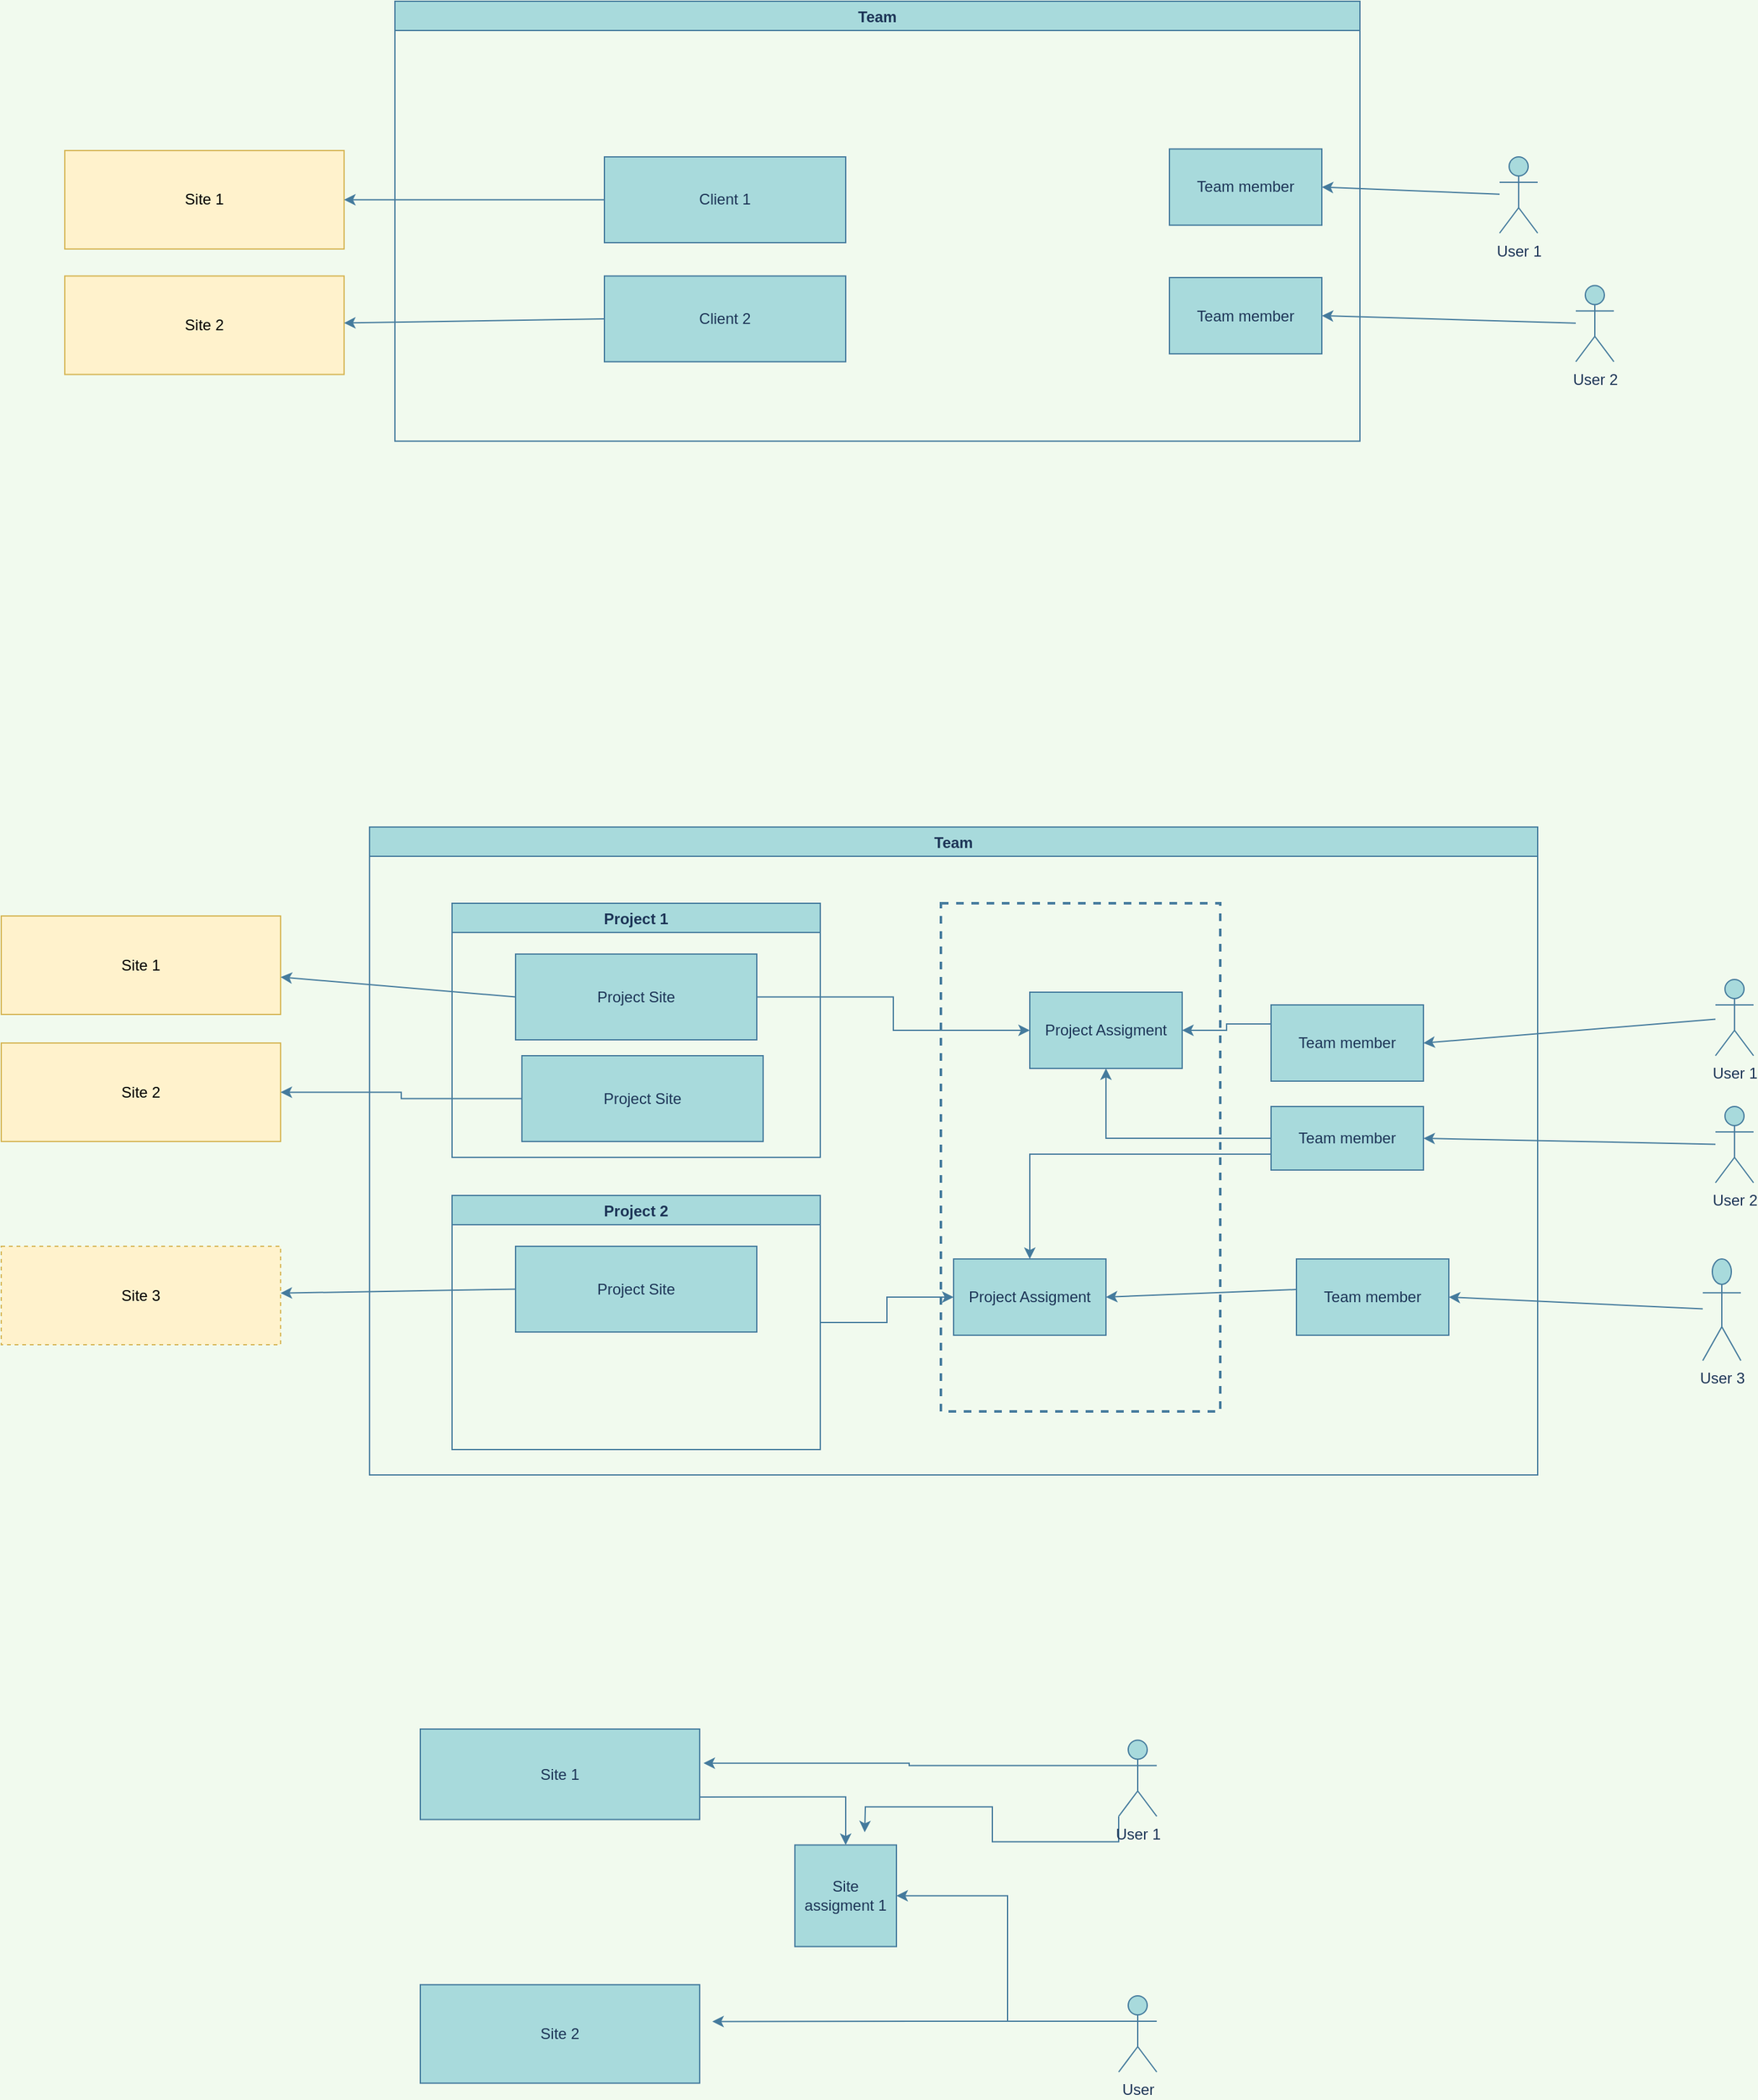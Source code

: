 <mxfile version="17.2.5" type="github">
  <diagram id="3vVKirpilA6g24LbScqC" name="Page-1">
    <mxGraphModel dx="2523" dy="2037" grid="1" gridSize="10" guides="1" tooltips="1" connect="1" arrows="1" fold="1" page="1" pageScale="1" pageWidth="850" pageHeight="1100" background="#F1FAEE" math="0" shadow="0">
      <root>
        <mxCell id="0" />
        <mxCell id="1" parent="0" />
        <mxCell id="0-7ryQPBKPl0MrNLd8Y_-3" value="Site 1" style="rounded=0;whiteSpace=wrap;html=1;fillColor=#fff2cc;strokeColor=#d6b656;" vertex="1" parent="1">
          <mxGeometry x="-600" y="130" width="220" height="77.5" as="geometry" />
        </mxCell>
        <mxCell id="0-7ryQPBKPl0MrNLd8Y_-18" style="edgeStyle=orthogonalEdgeStyle;rounded=0;orthogonalLoop=1;jettySize=auto;html=1;exitX=0;exitY=0.333;exitDx=0;exitDy=0;exitPerimeter=0;entryX=1.014;entryY=0.377;entryDx=0;entryDy=0;entryPerimeter=0;labelBackgroundColor=#F1FAEE;strokeColor=#457B9D;fontColor=#1D3557;" edge="1" parent="1" source="0-7ryQPBKPl0MrNLd8Y_-10" target="0-7ryQPBKPl0MrNLd8Y_-12">
          <mxGeometry relative="1" as="geometry" />
        </mxCell>
        <mxCell id="0-7ryQPBKPl0MrNLd8Y_-23" style="edgeStyle=orthogonalEdgeStyle;rounded=0;orthogonalLoop=1;jettySize=auto;html=1;exitX=0;exitY=1;exitDx=0;exitDy=0;exitPerimeter=0;labelBackgroundColor=#F1FAEE;strokeColor=#457B9D;fontColor=#1D3557;" edge="1" parent="1" source="0-7ryQPBKPl0MrNLd8Y_-10">
          <mxGeometry relative="1" as="geometry">
            <mxPoint x="80" y="851.25" as="targetPoint" />
          </mxGeometry>
        </mxCell>
        <mxCell id="0-7ryQPBKPl0MrNLd8Y_-10" value="User 1" style="shape=umlActor;verticalLabelPosition=bottom;verticalAlign=top;html=1;outlineConnect=0;fillColor=#A8DADC;strokeColor=#457B9D;fontColor=#1D3557;" vertex="1" parent="1">
          <mxGeometry x="280" y="778.75" width="30" height="60" as="geometry" />
        </mxCell>
        <mxCell id="0-7ryQPBKPl0MrNLd8Y_-22" style="edgeStyle=orthogonalEdgeStyle;rounded=0;orthogonalLoop=1;jettySize=auto;html=1;exitX=1;exitY=0.75;exitDx=0;exitDy=0;entryX=0.5;entryY=0;entryDx=0;entryDy=0;labelBackgroundColor=#F1FAEE;strokeColor=#457B9D;fontColor=#1D3557;" edge="1" parent="1" source="0-7ryQPBKPl0MrNLd8Y_-12" target="0-7ryQPBKPl0MrNLd8Y_-20">
          <mxGeometry relative="1" as="geometry" />
        </mxCell>
        <mxCell id="0-7ryQPBKPl0MrNLd8Y_-12" value="Site 1" style="rounded=0;whiteSpace=wrap;html=1;fillColor=#A8DADC;strokeColor=#457B9D;fontColor=#1D3557;" vertex="1" parent="1">
          <mxGeometry x="-270" y="770" width="220" height="71.25" as="geometry" />
        </mxCell>
        <mxCell id="0-7ryQPBKPl0MrNLd8Y_-19" style="edgeStyle=orthogonalEdgeStyle;rounded=0;orthogonalLoop=1;jettySize=auto;html=1;exitX=0;exitY=0.333;exitDx=0;exitDy=0;exitPerimeter=0;labelBackgroundColor=#F1FAEE;strokeColor=#457B9D;fontColor=#1D3557;" edge="1" parent="1" source="0-7ryQPBKPl0MrNLd8Y_-13">
          <mxGeometry relative="1" as="geometry">
            <mxPoint x="-40" y="1000.25" as="targetPoint" />
          </mxGeometry>
        </mxCell>
        <mxCell id="0-7ryQPBKPl0MrNLd8Y_-24" style="edgeStyle=orthogonalEdgeStyle;rounded=0;orthogonalLoop=1;jettySize=auto;html=1;exitX=0;exitY=0.333;exitDx=0;exitDy=0;exitPerimeter=0;entryX=1;entryY=0.5;entryDx=0;entryDy=0;labelBackgroundColor=#F1FAEE;strokeColor=#457B9D;fontColor=#1D3557;" edge="1" parent="1" source="0-7ryQPBKPl0MrNLd8Y_-13" target="0-7ryQPBKPl0MrNLd8Y_-20">
          <mxGeometry relative="1" as="geometry" />
        </mxCell>
        <mxCell id="0-7ryQPBKPl0MrNLd8Y_-13" value="User" style="shape=umlActor;verticalLabelPosition=bottom;verticalAlign=top;html=1;outlineConnect=0;fillColor=#A8DADC;strokeColor=#457B9D;fontColor=#1D3557;" vertex="1" parent="1">
          <mxGeometry x="280" y="980" width="30" height="60" as="geometry" />
        </mxCell>
        <mxCell id="0-7ryQPBKPl0MrNLd8Y_-14" value="Site 2" style="rounded=0;whiteSpace=wrap;html=1;fillColor=#A8DADC;strokeColor=#457B9D;fontColor=#1D3557;" vertex="1" parent="1">
          <mxGeometry x="-270" y="971.25" width="220" height="77.5" as="geometry" />
        </mxCell>
        <mxCell id="0-7ryQPBKPl0MrNLd8Y_-20" value="Site assigment 1" style="whiteSpace=wrap;html=1;aspect=fixed;fillColor=#A8DADC;strokeColor=#457B9D;fontColor=#1D3557;" vertex="1" parent="1">
          <mxGeometry x="25" y="861.25" width="80" height="80" as="geometry" />
        </mxCell>
        <mxCell id="0-7ryQPBKPl0MrNLd8Y_-34" value="" style="endArrow=classic;html=1;rounded=0;exitX=0;exitY=0.5;exitDx=0;exitDy=0;labelBackgroundColor=#F1FAEE;strokeColor=#457B9D;fontColor=#1D3557;" edge="1" parent="1" source="0-7ryQPBKPl0MrNLd8Y_-6" target="0-7ryQPBKPl0MrNLd8Y_-3">
          <mxGeometry width="50" height="50" relative="1" as="geometry">
            <mxPoint x="310" y="710" as="sourcePoint" />
            <mxPoint x="360" y="660" as="targetPoint" />
          </mxGeometry>
        </mxCell>
        <mxCell id="0-7ryQPBKPl0MrNLd8Y_-35" value="User 1" style="shape=umlActor;verticalLabelPosition=bottom;verticalAlign=top;html=1;outlineConnect=0;fillColor=#A8DADC;strokeColor=#457B9D;fontColor=#1D3557;" vertex="1" parent="1">
          <mxGeometry x="750" y="180" width="30" height="60" as="geometry" />
        </mxCell>
        <mxCell id="0-7ryQPBKPl0MrNLd8Y_-36" value="" style="endArrow=classic;html=1;rounded=0;entryX=1;entryY=0.5;entryDx=0;entryDy=0;labelBackgroundColor=#F1FAEE;strokeColor=#457B9D;fontColor=#1D3557;" edge="1" parent="1" source="0-7ryQPBKPl0MrNLd8Y_-35" target="0-7ryQPBKPl0MrNLd8Y_-9">
          <mxGeometry width="50" height="50" relative="1" as="geometry">
            <mxPoint x="310" y="710" as="sourcePoint" />
            <mxPoint x="360" y="660" as="targetPoint" />
          </mxGeometry>
        </mxCell>
        <mxCell id="0-7ryQPBKPl0MrNLd8Y_-38" value="Site 1" style="rounded=0;whiteSpace=wrap;html=1;fillColor=#fff2cc;strokeColor=#d6b656;" vertex="1" parent="1">
          <mxGeometry x="-550" y="-472.5" width="220" height="77.5" as="geometry" />
        </mxCell>
        <mxCell id="0-7ryQPBKPl0MrNLd8Y_-47" value="" style="endArrow=classic;html=1;rounded=0;exitX=0;exitY=0.5;exitDx=0;exitDy=0;labelBackgroundColor=#F1FAEE;strokeColor=#457B9D;fontColor=#1D3557;" edge="1" parent="1" source="0-7ryQPBKPl0MrNLd8Y_-41" target="0-7ryQPBKPl0MrNLd8Y_-38">
          <mxGeometry width="50" height="50" relative="1" as="geometry">
            <mxPoint x="180" y="-3.75" as="sourcePoint" />
            <mxPoint x="230" y="-53.75" as="targetPoint" />
          </mxGeometry>
        </mxCell>
        <mxCell id="0-7ryQPBKPl0MrNLd8Y_-48" value="User 1" style="shape=umlActor;verticalLabelPosition=bottom;verticalAlign=top;html=1;outlineConnect=0;fillColor=#A8DADC;strokeColor=#457B9D;fontColor=#1D3557;" vertex="1" parent="1">
          <mxGeometry x="580" y="-467.5" width="30" height="60" as="geometry" />
        </mxCell>
        <mxCell id="0-7ryQPBKPl0MrNLd8Y_-49" value="" style="endArrow=classic;html=1;rounded=0;entryX=1;entryY=0.5;entryDx=0;entryDy=0;labelBackgroundColor=#F1FAEE;strokeColor=#457B9D;fontColor=#1D3557;" edge="1" parent="1" source="0-7ryQPBKPl0MrNLd8Y_-48" target="0-7ryQPBKPl0MrNLd8Y_-44">
          <mxGeometry width="50" height="50" relative="1" as="geometry">
            <mxPoint x="180" y="-3.75" as="sourcePoint" />
            <mxPoint x="230" y="-53.75" as="targetPoint" />
          </mxGeometry>
        </mxCell>
        <mxCell id="0-7ryQPBKPl0MrNLd8Y_-55" value="Team" style="swimlane;fillColor=#A8DADC;strokeColor=#457B9D;fontColor=#1D3557;" vertex="1" parent="1">
          <mxGeometry x="-290" y="-590" width="760" height="346.25" as="geometry" />
        </mxCell>
        <mxCell id="0-7ryQPBKPl0MrNLd8Y_-44" value="Team member" style="rounded=0;whiteSpace=wrap;html=1;fillColor=#A8DADC;strokeColor=#457B9D;fontColor=#1D3557;" vertex="1" parent="0-7ryQPBKPl0MrNLd8Y_-55">
          <mxGeometry x="610" y="116.25" width="120" height="60" as="geometry" />
        </mxCell>
        <mxCell id="0-7ryQPBKPl0MrNLd8Y_-41" value="Client 1" style="rounded=0;whiteSpace=wrap;html=1;fillColor=#A8DADC;strokeColor=#457B9D;fontColor=#1D3557;" vertex="1" parent="0-7ryQPBKPl0MrNLd8Y_-55">
          <mxGeometry x="165" y="122.5" width="190" height="67.5" as="geometry" />
        </mxCell>
        <mxCell id="0-7ryQPBKPl0MrNLd8Y_-63" value="Site 2" style="rounded=0;whiteSpace=wrap;html=1;fillColor=#fff2cc;strokeColor=#d6b656;" vertex="1" parent="0-7ryQPBKPl0MrNLd8Y_-55">
          <mxGeometry x="-260" y="216.25" width="220" height="77.5" as="geometry" />
        </mxCell>
        <mxCell id="0-7ryQPBKPl0MrNLd8Y_-64" value="" style="endArrow=classic;html=1;rounded=0;exitX=0;exitY=0.5;exitDx=0;exitDy=0;labelBackgroundColor=#F1FAEE;strokeColor=#457B9D;fontColor=#1D3557;" edge="1" parent="0-7ryQPBKPl0MrNLd8Y_-55" source="0-7ryQPBKPl0MrNLd8Y_-65" target="0-7ryQPBKPl0MrNLd8Y_-63">
          <mxGeometry width="50" height="50" relative="1" as="geometry">
            <mxPoint x="530" y="680" as="sourcePoint" />
            <mxPoint x="580" y="630" as="targetPoint" />
          </mxGeometry>
        </mxCell>
        <mxCell id="0-7ryQPBKPl0MrNLd8Y_-65" value="Client 2" style="rounded=0;whiteSpace=wrap;html=1;fillColor=#A8DADC;strokeColor=#457B9D;fontColor=#1D3557;" vertex="1" parent="0-7ryQPBKPl0MrNLd8Y_-55">
          <mxGeometry x="165" y="216.25" width="190" height="67.5" as="geometry" />
        </mxCell>
        <mxCell id="0-7ryQPBKPl0MrNLd8Y_-66" value="User 2" style="shape=umlActor;verticalLabelPosition=bottom;verticalAlign=top;html=1;outlineConnect=0;fillColor=#A8DADC;strokeColor=#457B9D;fontColor=#1D3557;" vertex="1" parent="0-7ryQPBKPl0MrNLd8Y_-55">
          <mxGeometry x="930" y="223.75" width="30" height="60" as="geometry" />
        </mxCell>
        <mxCell id="0-7ryQPBKPl0MrNLd8Y_-67" value="" style="endArrow=classic;html=1;rounded=0;entryX=1;entryY=0.5;entryDx=0;entryDy=0;labelBackgroundColor=#F1FAEE;strokeColor=#457B9D;fontColor=#1D3557;" edge="1" parent="0-7ryQPBKPl0MrNLd8Y_-55" source="0-7ryQPBKPl0MrNLd8Y_-66" target="0-7ryQPBKPl0MrNLd8Y_-68">
          <mxGeometry width="50" height="50" relative="1" as="geometry">
            <mxPoint x="530" y="687.5" as="sourcePoint" />
            <mxPoint x="580" y="637.5" as="targetPoint" />
          </mxGeometry>
        </mxCell>
        <mxCell id="0-7ryQPBKPl0MrNLd8Y_-68" value="Team member" style="rounded=0;whiteSpace=wrap;html=1;fillColor=#A8DADC;strokeColor=#457B9D;fontColor=#1D3557;" vertex="1" parent="0-7ryQPBKPl0MrNLd8Y_-55">
          <mxGeometry x="610" y="217.5" width="120" height="60" as="geometry" />
        </mxCell>
        <mxCell id="0-7ryQPBKPl0MrNLd8Y_-56" value="Team" style="swimlane;fillColor=#A8DADC;strokeColor=#457B9D;fontColor=#1D3557;" vertex="1" parent="1">
          <mxGeometry x="-310" y="60" width="920" height="510" as="geometry" />
        </mxCell>
        <mxCell id="0-7ryQPBKPl0MrNLd8Y_-59" value="Project 1" style="swimlane;fillColor=#A8DADC;strokeColor=#457B9D;fontColor=#1D3557;" vertex="1" parent="0-7ryQPBKPl0MrNLd8Y_-56">
          <mxGeometry x="65" y="60.0" width="290" height="200" as="geometry" />
        </mxCell>
        <mxCell id="0-7ryQPBKPl0MrNLd8Y_-6" value="Project Site" style="rounded=0;whiteSpace=wrap;html=1;fillColor=#A8DADC;strokeColor=#457B9D;fontColor=#1D3557;" vertex="1" parent="0-7ryQPBKPl0MrNLd8Y_-59">
          <mxGeometry x="50" y="40" width="190" height="67.5" as="geometry" />
        </mxCell>
        <mxCell id="0-7ryQPBKPl0MrNLd8Y_-73" value="Project Site" style="rounded=0;whiteSpace=wrap;html=1;fillColor=#A8DADC;strokeColor=#457B9D;fontColor=#1D3557;" vertex="1" parent="0-7ryQPBKPl0MrNLd8Y_-59">
          <mxGeometry x="55" y="120" width="190" height="67.5" as="geometry" />
        </mxCell>
        <mxCell id="0-7ryQPBKPl0MrNLd8Y_-29" value="Project Assigment" style="rounded=0;whiteSpace=wrap;html=1;fillColor=#A8DADC;strokeColor=#457B9D;fontColor=#1D3557;" vertex="1" parent="0-7ryQPBKPl0MrNLd8Y_-56">
          <mxGeometry x="520" y="130" width="120" height="60" as="geometry" />
        </mxCell>
        <mxCell id="0-7ryQPBKPl0MrNLd8Y_-9" value="Team member" style="rounded=0;whiteSpace=wrap;html=1;fillColor=#A8DADC;strokeColor=#457B9D;fontColor=#1D3557;" vertex="1" parent="0-7ryQPBKPl0MrNLd8Y_-56">
          <mxGeometry x="710" y="140" width="120" height="60" as="geometry" />
        </mxCell>
        <mxCell id="0-7ryQPBKPl0MrNLd8Y_-33" style="edgeStyle=orthogonalEdgeStyle;rounded=0;orthogonalLoop=1;jettySize=auto;html=1;exitX=0;exitY=0.25;exitDx=0;exitDy=0;labelBackgroundColor=#F1FAEE;strokeColor=#457B9D;fontColor=#1D3557;" edge="1" parent="0-7ryQPBKPl0MrNLd8Y_-56" source="0-7ryQPBKPl0MrNLd8Y_-9" target="0-7ryQPBKPl0MrNLd8Y_-29">
          <mxGeometry relative="1" as="geometry" />
        </mxCell>
        <mxCell id="0-7ryQPBKPl0MrNLd8Y_-61" style="edgeStyle=orthogonalEdgeStyle;rounded=0;orthogonalLoop=1;jettySize=auto;html=1;entryX=0;entryY=0.5;entryDx=0;entryDy=0;labelBackgroundColor=#F1FAEE;strokeColor=#457B9D;fontColor=#1D3557;" edge="1" parent="0-7ryQPBKPl0MrNLd8Y_-56" source="0-7ryQPBKPl0MrNLd8Y_-6" target="0-7ryQPBKPl0MrNLd8Y_-29">
          <mxGeometry relative="1" as="geometry" />
        </mxCell>
        <mxCell id="0-7ryQPBKPl0MrNLd8Y_-83" value="Team member" style="rounded=0;whiteSpace=wrap;html=1;fillColor=#A8DADC;strokeColor=#457B9D;fontColor=#1D3557;" vertex="1" parent="0-7ryQPBKPl0MrNLd8Y_-56">
          <mxGeometry x="730" y="340" width="120" height="60" as="geometry" />
        </mxCell>
        <mxCell id="0-7ryQPBKPl0MrNLd8Y_-86" style="edgeStyle=orthogonalEdgeStyle;rounded=0;orthogonalLoop=1;jettySize=auto;html=1;exitX=0;exitY=0.5;exitDx=0;exitDy=0;labelBackgroundColor=#F1FAEE;strokeColor=#457B9D;fontColor=#1D3557;" edge="1" parent="0-7ryQPBKPl0MrNLd8Y_-56" source="0-7ryQPBKPl0MrNLd8Y_-79" target="0-7ryQPBKPl0MrNLd8Y_-29">
          <mxGeometry relative="1" as="geometry" />
        </mxCell>
        <mxCell id="0-7ryQPBKPl0MrNLd8Y_-96" style="edgeStyle=orthogonalEdgeStyle;rounded=0;orthogonalLoop=1;jettySize=auto;html=1;exitX=0;exitY=0.75;exitDx=0;exitDy=0;entryX=0.5;entryY=0;entryDx=0;entryDy=0;labelBackgroundColor=#F1FAEE;strokeColor=#457B9D;fontColor=#1D3557;" edge="1" parent="0-7ryQPBKPl0MrNLd8Y_-56" source="0-7ryQPBKPl0MrNLd8Y_-79" target="0-7ryQPBKPl0MrNLd8Y_-92">
          <mxGeometry relative="1" as="geometry" />
        </mxCell>
        <mxCell id="0-7ryQPBKPl0MrNLd8Y_-79" value="Team member" style="rounded=0;whiteSpace=wrap;html=1;fillColor=#A8DADC;strokeColor=#457B9D;fontColor=#1D3557;" vertex="1" parent="0-7ryQPBKPl0MrNLd8Y_-56">
          <mxGeometry x="710" y="220" width="120" height="50" as="geometry" />
        </mxCell>
        <mxCell id="0-7ryQPBKPl0MrNLd8Y_-95" style="edgeStyle=orthogonalEdgeStyle;rounded=0;orthogonalLoop=1;jettySize=auto;html=1;exitX=1;exitY=0.5;exitDx=0;exitDy=0;labelBackgroundColor=#F1FAEE;strokeColor=#457B9D;fontColor=#1D3557;" edge="1" parent="0-7ryQPBKPl0MrNLd8Y_-56" source="0-7ryQPBKPl0MrNLd8Y_-87" target="0-7ryQPBKPl0MrNLd8Y_-92">
          <mxGeometry relative="1" as="geometry" />
        </mxCell>
        <mxCell id="0-7ryQPBKPl0MrNLd8Y_-87" value="Project 2" style="swimlane;fillColor=#A8DADC;strokeColor=#457B9D;fontColor=#1D3557;" vertex="1" parent="0-7ryQPBKPl0MrNLd8Y_-56">
          <mxGeometry x="65" y="290" width="290" height="200" as="geometry" />
        </mxCell>
        <mxCell id="0-7ryQPBKPl0MrNLd8Y_-88" value="Project Site" style="rounded=0;whiteSpace=wrap;html=1;fillColor=#A8DADC;strokeColor=#457B9D;fontColor=#1D3557;" vertex="1" parent="0-7ryQPBKPl0MrNLd8Y_-87">
          <mxGeometry x="50" y="40" width="190" height="67.5" as="geometry" />
        </mxCell>
        <mxCell id="0-7ryQPBKPl0MrNLd8Y_-92" value="Project Assigment" style="rounded=0;whiteSpace=wrap;html=1;fillColor=#A8DADC;strokeColor=#457B9D;fontColor=#1D3557;" vertex="1" parent="0-7ryQPBKPl0MrNLd8Y_-56">
          <mxGeometry x="460" y="340" width="120" height="60" as="geometry" />
        </mxCell>
        <mxCell id="0-7ryQPBKPl0MrNLd8Y_-93" value="" style="endArrow=classic;html=1;rounded=0;entryX=1;entryY=0.5;entryDx=0;entryDy=0;exitX=0;exitY=0.4;exitDx=0;exitDy=0;exitPerimeter=0;labelBackgroundColor=#F1FAEE;strokeColor=#457B9D;fontColor=#1D3557;" edge="1" parent="0-7ryQPBKPl0MrNLd8Y_-56" source="0-7ryQPBKPl0MrNLd8Y_-83" target="0-7ryQPBKPl0MrNLd8Y_-92">
          <mxGeometry width="50" height="50" relative="1" as="geometry">
            <mxPoint x="660" y="380" as="sourcePoint" />
            <mxPoint x="710" y="330" as="targetPoint" />
          </mxGeometry>
        </mxCell>
        <mxCell id="0-7ryQPBKPl0MrNLd8Y_-101" value="" style="rounded=0;whiteSpace=wrap;html=1;sketch=0;fontColor=#1D3557;strokeColor=#457B9D;fillColor=none;dashed=1;strokeWidth=2;" vertex="1" parent="0-7ryQPBKPl0MrNLd8Y_-56">
          <mxGeometry x="450" y="60" width="220" height="400" as="geometry" />
        </mxCell>
        <mxCell id="0-7ryQPBKPl0MrNLd8Y_-74" value="Site 2" style="rounded=0;whiteSpace=wrap;html=1;fillColor=#fff2cc;strokeColor=#d6b656;" vertex="1" parent="1">
          <mxGeometry x="-600" y="230" width="220" height="77.5" as="geometry" />
        </mxCell>
        <mxCell id="0-7ryQPBKPl0MrNLd8Y_-75" style="edgeStyle=orthogonalEdgeStyle;rounded=0;orthogonalLoop=1;jettySize=auto;html=1;entryX=1;entryY=0.5;entryDx=0;entryDy=0;labelBackgroundColor=#F1FAEE;strokeColor=#457B9D;fontColor=#1D3557;" edge="1" parent="1" source="0-7ryQPBKPl0MrNLd8Y_-73" target="0-7ryQPBKPl0MrNLd8Y_-74">
          <mxGeometry relative="1" as="geometry" />
        </mxCell>
        <mxCell id="0-7ryQPBKPl0MrNLd8Y_-77" value="User 2" style="shape=umlActor;verticalLabelPosition=bottom;verticalAlign=top;html=1;outlineConnect=0;fillColor=#A8DADC;strokeColor=#457B9D;fontColor=#1D3557;" vertex="1" parent="1">
          <mxGeometry x="750" y="280" width="30" height="60" as="geometry" />
        </mxCell>
        <mxCell id="0-7ryQPBKPl0MrNLd8Y_-78" value="" style="endArrow=classic;html=1;rounded=0;entryX=1;entryY=0.5;entryDx=0;entryDy=0;labelBackgroundColor=#F1FAEE;strokeColor=#457B9D;fontColor=#1D3557;" edge="1" parent="1" source="0-7ryQPBKPl0MrNLd8Y_-77" target="0-7ryQPBKPl0MrNLd8Y_-79">
          <mxGeometry width="50" height="50" relative="1" as="geometry">
            <mxPoint x="320" y="720" as="sourcePoint" />
            <mxPoint x="370" y="670" as="targetPoint" />
          </mxGeometry>
        </mxCell>
        <mxCell id="0-7ryQPBKPl0MrNLd8Y_-81" value="&lt;div&gt;User 3&lt;/div&gt;&lt;div&gt;&lt;br&gt;&lt;/div&gt;" style="shape=umlActor;verticalLabelPosition=bottom;verticalAlign=top;html=1;outlineConnect=0;fillColor=#A8DADC;strokeColor=#457B9D;fontColor=#1D3557;" vertex="1" parent="1">
          <mxGeometry x="740" y="400" width="30" height="80" as="geometry" />
        </mxCell>
        <mxCell id="0-7ryQPBKPl0MrNLd8Y_-82" value="" style="endArrow=classic;html=1;rounded=0;entryX=1;entryY=0.5;entryDx=0;entryDy=0;labelBackgroundColor=#F1FAEE;strokeColor=#457B9D;fontColor=#1D3557;" edge="1" parent="1" source="0-7ryQPBKPl0MrNLd8Y_-81" target="0-7ryQPBKPl0MrNLd8Y_-83">
          <mxGeometry width="50" height="50" relative="1" as="geometry">
            <mxPoint x="310" y="870" as="sourcePoint" />
            <mxPoint x="360" y="820" as="targetPoint" />
          </mxGeometry>
        </mxCell>
        <mxCell id="0-7ryQPBKPl0MrNLd8Y_-90" value="Site 3" style="rounded=0;whiteSpace=wrap;html=1;dashed=1;fillColor=#fff2cc;strokeColor=#d6b656;" vertex="1" parent="1">
          <mxGeometry x="-600" y="390" width="220" height="77.5" as="geometry" />
        </mxCell>
        <mxCell id="0-7ryQPBKPl0MrNLd8Y_-91" value="" style="endArrow=classic;html=1;rounded=0;exitX=0;exitY=0.5;exitDx=0;exitDy=0;labelBackgroundColor=#F1FAEE;strokeColor=#457B9D;fontColor=#1D3557;" edge="1" parent="1" source="0-7ryQPBKPl0MrNLd8Y_-88" target="0-7ryQPBKPl0MrNLd8Y_-90">
          <mxGeometry width="50" height="50" relative="1" as="geometry">
            <mxPoint x="330" y="440" as="sourcePoint" />
            <mxPoint x="380" y="390" as="targetPoint" />
          </mxGeometry>
        </mxCell>
      </root>
    </mxGraphModel>
  </diagram>
</mxfile>
